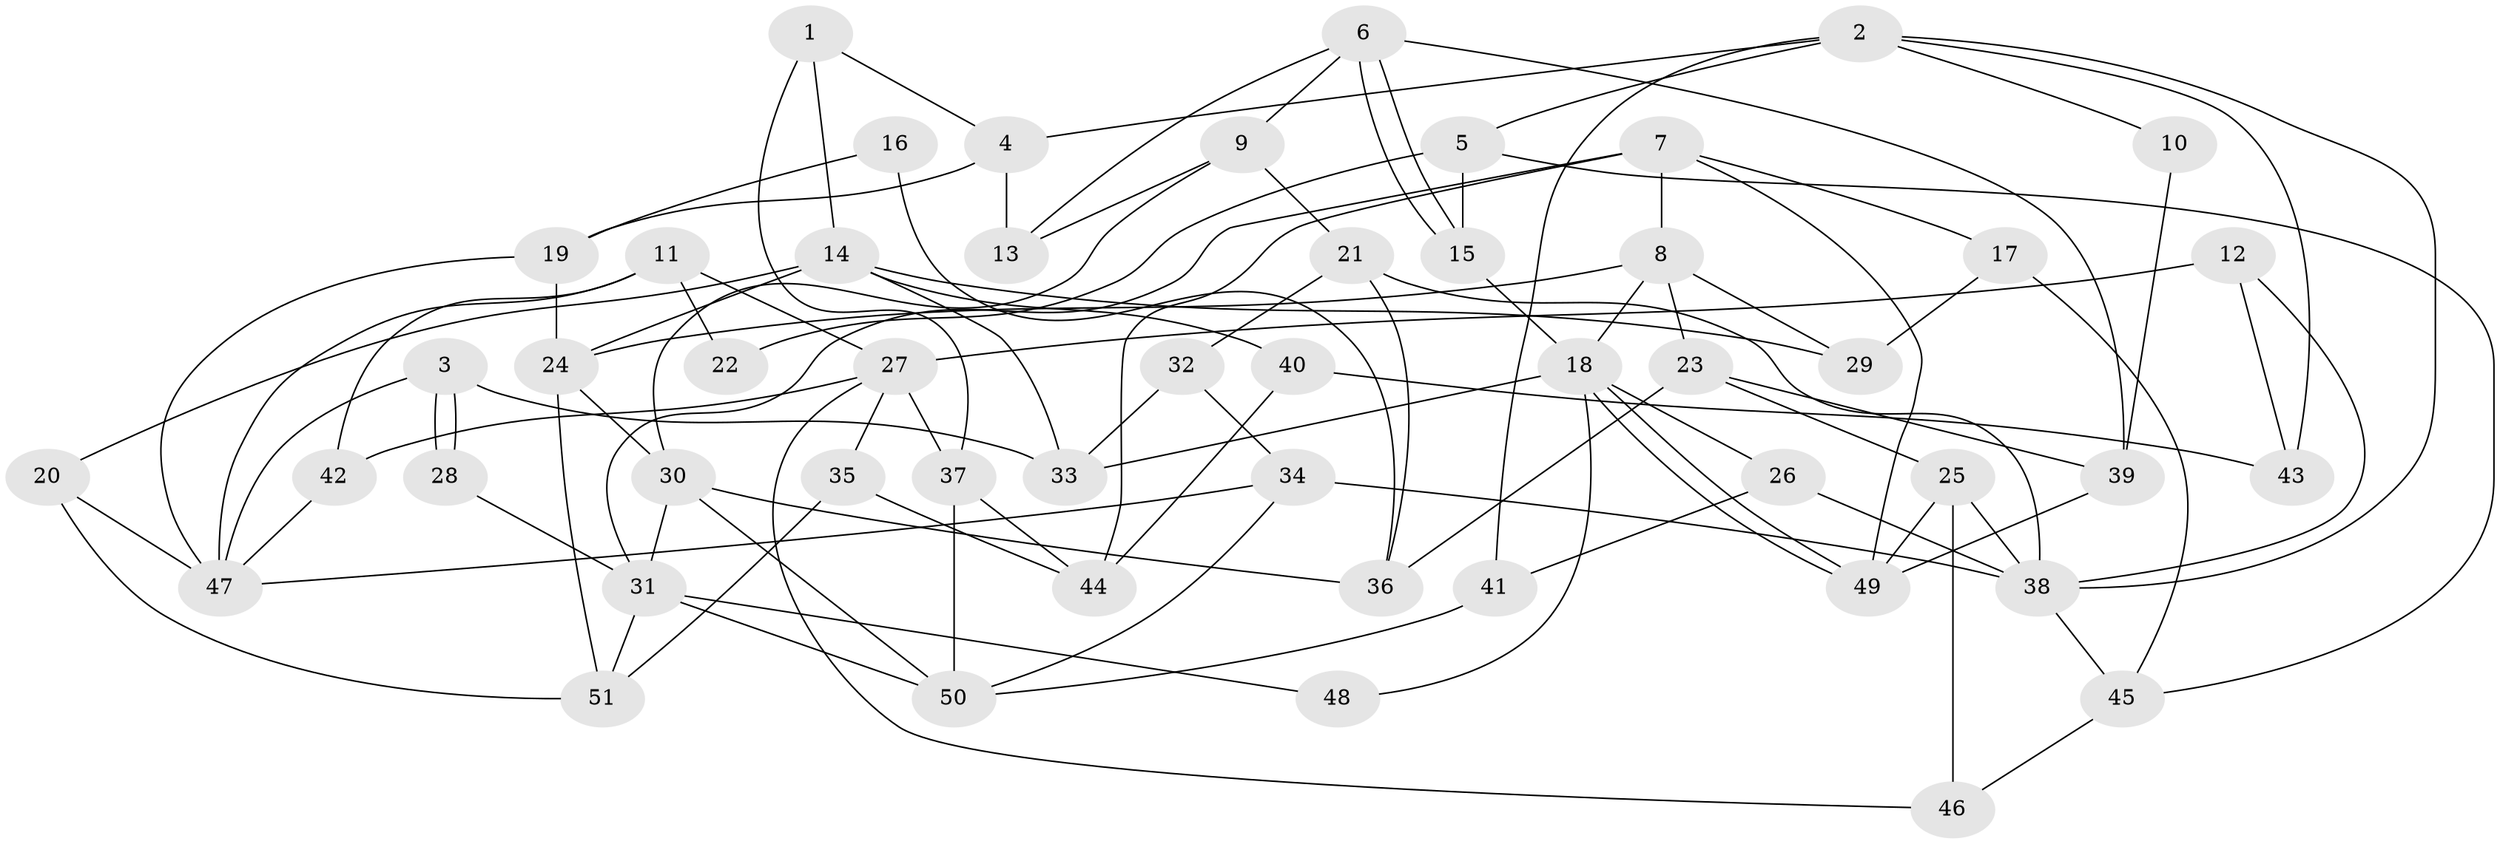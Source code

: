 // coarse degree distribution, {3: 0.1, 8: 0.1, 6: 0.16666666666666666, 4: 0.23333333333333334, 5: 0.16666666666666666, 2: 0.1, 7: 0.13333333333333333}
// Generated by graph-tools (version 1.1) at 2025/24/03/03/25 07:24:02]
// undirected, 51 vertices, 102 edges
graph export_dot {
graph [start="1"]
  node [color=gray90,style=filled];
  1;
  2;
  3;
  4;
  5;
  6;
  7;
  8;
  9;
  10;
  11;
  12;
  13;
  14;
  15;
  16;
  17;
  18;
  19;
  20;
  21;
  22;
  23;
  24;
  25;
  26;
  27;
  28;
  29;
  30;
  31;
  32;
  33;
  34;
  35;
  36;
  37;
  38;
  39;
  40;
  41;
  42;
  43;
  44;
  45;
  46;
  47;
  48;
  49;
  50;
  51;
  1 -- 14;
  1 -- 37;
  1 -- 4;
  2 -- 4;
  2 -- 38;
  2 -- 5;
  2 -- 10;
  2 -- 41;
  2 -- 43;
  3 -- 33;
  3 -- 28;
  3 -- 28;
  3 -- 47;
  4 -- 19;
  4 -- 13;
  5 -- 15;
  5 -- 22;
  5 -- 45;
  6 -- 13;
  6 -- 15;
  6 -- 15;
  6 -- 9;
  6 -- 39;
  7 -- 44;
  7 -- 17;
  7 -- 8;
  7 -- 31;
  7 -- 49;
  8 -- 18;
  8 -- 23;
  8 -- 24;
  8 -- 29;
  9 -- 30;
  9 -- 13;
  9 -- 21;
  10 -- 39;
  11 -- 47;
  11 -- 42;
  11 -- 22;
  11 -- 27;
  12 -- 38;
  12 -- 27;
  12 -- 43;
  14 -- 33;
  14 -- 24;
  14 -- 20;
  14 -- 29;
  14 -- 40;
  15 -- 18;
  16 -- 36;
  16 -- 19;
  17 -- 45;
  17 -- 29;
  18 -- 26;
  18 -- 49;
  18 -- 49;
  18 -- 33;
  18 -- 48;
  19 -- 24;
  19 -- 47;
  20 -- 51;
  20 -- 47;
  21 -- 38;
  21 -- 32;
  21 -- 36;
  23 -- 39;
  23 -- 25;
  23 -- 36;
  24 -- 51;
  24 -- 30;
  25 -- 49;
  25 -- 38;
  25 -- 46;
  26 -- 38;
  26 -- 41;
  27 -- 46;
  27 -- 35;
  27 -- 37;
  27 -- 42;
  28 -- 31;
  30 -- 36;
  30 -- 31;
  30 -- 50;
  31 -- 48;
  31 -- 50;
  31 -- 51;
  32 -- 34;
  32 -- 33;
  34 -- 50;
  34 -- 47;
  34 -- 38;
  35 -- 44;
  35 -- 51;
  37 -- 50;
  37 -- 44;
  38 -- 45;
  39 -- 49;
  40 -- 43;
  40 -- 44;
  41 -- 50;
  42 -- 47;
  45 -- 46;
}
